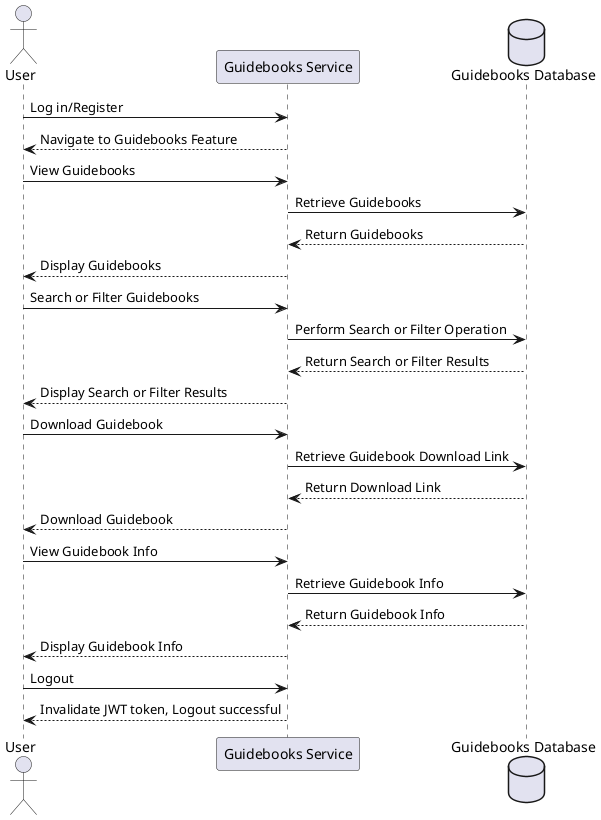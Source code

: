 @startuml
actor User
participant "Guidebooks Service" as GuidebooksService
database "Guidebooks Database" as GuidebooksDB

User -> GuidebooksService: Log in/Register
GuidebooksService --> User: Navigate to Guidebooks Feature

User -> GuidebooksService: View Guidebooks
GuidebooksService -> GuidebooksDB: Retrieve Guidebooks
GuidebooksDB --> GuidebooksService: Return Guidebooks
GuidebooksService --> User: Display Guidebooks

User -> GuidebooksService: Search or Filter Guidebooks
GuidebooksService -> GuidebooksDB: Perform Search or Filter Operation
GuidebooksDB --> GuidebooksService: Return Search or Filter Results
GuidebooksService --> User: Display Search or Filter Results

User -> GuidebooksService: Download Guidebook
GuidebooksService -> GuidebooksDB: Retrieve Guidebook Download Link
GuidebooksDB --> GuidebooksService: Return Download Link
GuidebooksService --> User: Download Guidebook

User -> GuidebooksService: View Guidebook Info
GuidebooksService -> GuidebooksDB: Retrieve Guidebook Info
GuidebooksDB --> GuidebooksService: Return Guidebook Info
GuidebooksService --> User: Display Guidebook Info

User -> GuidebooksService: Logout
GuidebooksService --> User: Invalidate JWT token, Logout successful
@enduml
